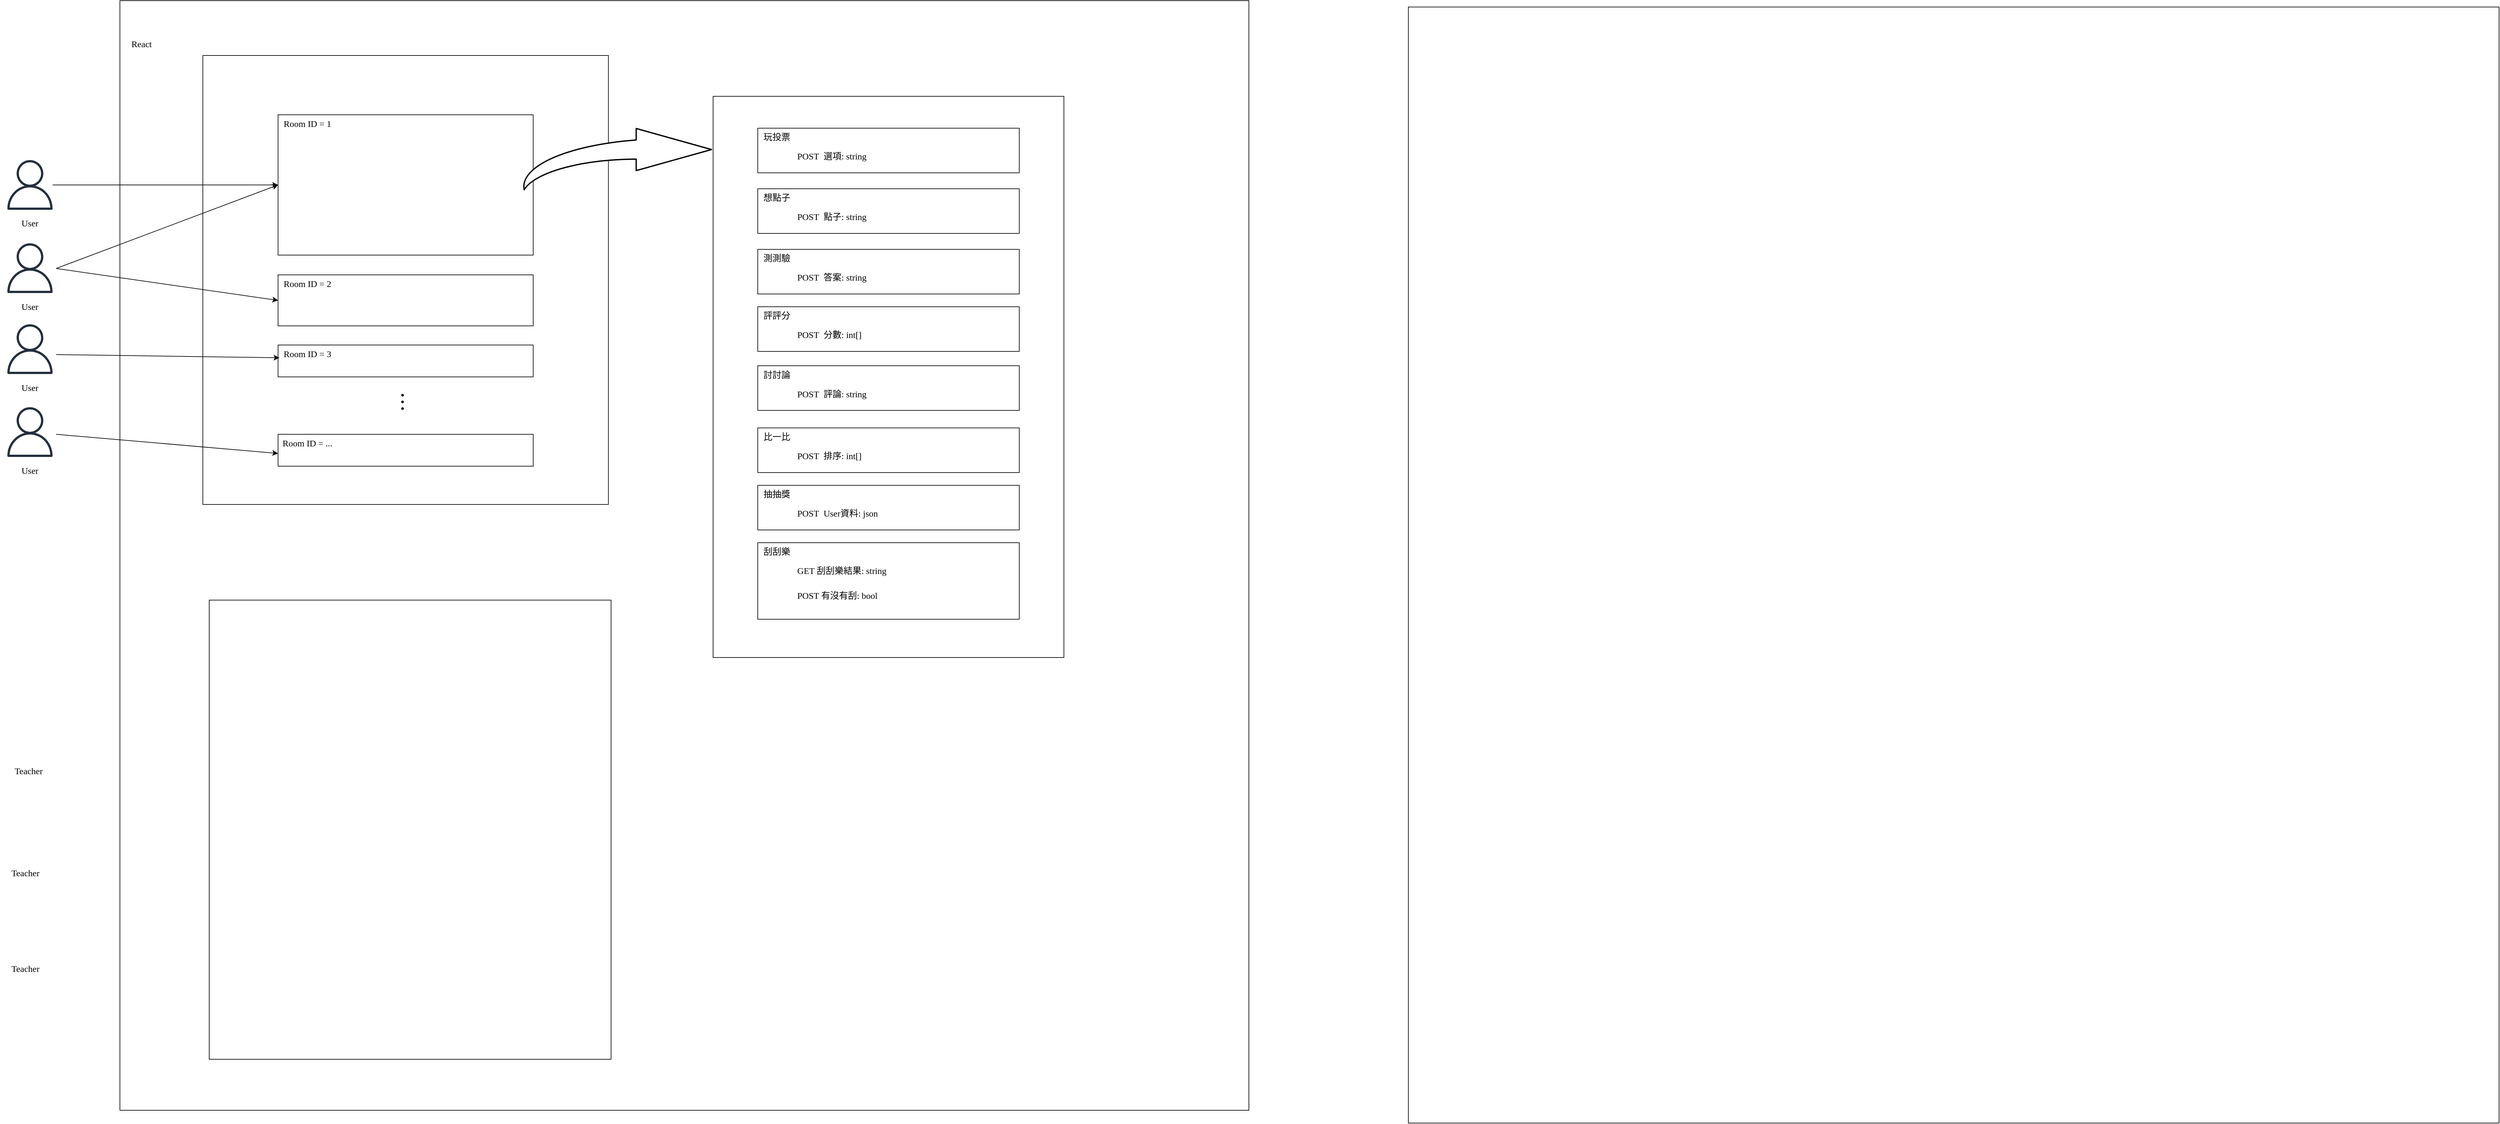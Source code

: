 <mxfile version="20.4.0" type="github">
  <diagram id="Ht1M8jgEwFfnCIfOTk4-" name="Page-1">
    <mxGraphModel dx="3555" dy="1905" grid="1" gridSize="10" guides="1" tooltips="1" connect="1" arrows="1" fold="1" page="1" pageScale="1" pageWidth="827" pageHeight="1169" math="0" shadow="0">
      <root>
        <mxCell id="0" />
        <mxCell id="1" parent="0" />
        <mxCell id="fuVhs1v6F_ChxewEycI6-27" value="" style="rounded=0;whiteSpace=wrap;html=1;" vertex="1" parent="1">
          <mxGeometry x="340" y="220" width="1770" height="1740" as="geometry" />
        </mxCell>
        <mxCell id="5Wh0mrcsmfjm4KpivzI_-6" value="" style="sketch=0;outlineConnect=0;fontColor=#232F3E;gradientColor=none;fillColor=#232F3D;strokeColor=none;dashed=0;verticalLabelPosition=bottom;verticalAlign=top;align=center;html=1;fontSize=12;fontStyle=0;aspect=fixed;pointerEvents=1;shape=mxgraph.aws4.user;" parent="1" vertex="1">
          <mxGeometry x="160" y="470" width="78" height="78" as="geometry" />
        </mxCell>
        <mxCell id="5Wh0mrcsmfjm4KpivzI_-8" value="" style="rounded=0;whiteSpace=wrap;html=1;" parent="1" vertex="1">
          <mxGeometry x="470" y="306" width="635.86" height="704" as="geometry" />
        </mxCell>
        <mxCell id="5Wh0mrcsmfjm4KpivzI_-15" value="" style="endArrow=classic;html=1;rounded=0;entryX=0;entryY=0.5;entryDx=0;entryDy=0;" parent="1" source="5Wh0mrcsmfjm4KpivzI_-6" target="5Wh0mrcsmfjm4KpivzI_-19" edge="1">
          <mxGeometry width="50" height="50" relative="1" as="geometry">
            <mxPoint x="230" y="520" as="sourcePoint" />
            <mxPoint x="370" y="490" as="targetPoint" />
          </mxGeometry>
        </mxCell>
        <mxCell id="5Wh0mrcsmfjm4KpivzI_-16" value="" style="shape=image;html=1;verticalAlign=top;verticalLabelPosition=bottom;labelBackgroundColor=#ffffff;imageAspect=0;aspect=fixed;image=https://cdn1.iconfinder.com/data/icons/ionicons-fill-vol-2/512/logo-react-128.png" parent="1" vertex="1">
          <mxGeometry x="340" y="220" width="68" height="68" as="geometry" />
        </mxCell>
        <mxCell id="5Wh0mrcsmfjm4KpivzI_-18" value="&lt;font face=&quot;Comic Sans MS&quot; style=&quot;font-size: 14px;&quot;&gt;React&lt;/font&gt;" style="text;html=1;strokeColor=none;fillColor=none;align=center;verticalAlign=middle;whiteSpace=wrap;rounded=0;" parent="1" vertex="1">
          <mxGeometry x="344" y="274" width="60" height="30" as="geometry" />
        </mxCell>
        <mxCell id="5Wh0mrcsmfjm4KpivzI_-19" value="" style="rounded=0;whiteSpace=wrap;html=1;fontFamily=Comic Sans MS;fontSize=14;" parent="1" vertex="1">
          <mxGeometry x="587.93" y="399" width="400" height="220" as="geometry" />
        </mxCell>
        <mxCell id="5Wh0mrcsmfjm4KpivzI_-20" value="Room ID = 1" style="text;html=1;strokeColor=none;fillColor=none;align=center;verticalAlign=middle;whiteSpace=wrap;rounded=0;fontFamily=Comic Sans MS;fontSize=14;" parent="1" vertex="1">
          <mxGeometry x="587.93" y="399" width="92.07" height="30" as="geometry" />
        </mxCell>
        <mxCell id="5Wh0mrcsmfjm4KpivzI_-21" value="" style="rounded=0;whiteSpace=wrap;html=1;fontFamily=Comic Sans MS;fontSize=14;" parent="1" vertex="1">
          <mxGeometry x="587.93" y="650" width="400" height="80" as="geometry" />
        </mxCell>
        <mxCell id="5Wh0mrcsmfjm4KpivzI_-22" value="Room ID = 2" style="text;html=1;strokeColor=none;fillColor=none;align=center;verticalAlign=middle;whiteSpace=wrap;rounded=0;fontFamily=Comic Sans MS;fontSize=14;" parent="1" vertex="1">
          <mxGeometry x="587.93" y="650" width="92.07" height="30" as="geometry" />
        </mxCell>
        <mxCell id="5Wh0mrcsmfjm4KpivzI_-23" value="" style="rounded=0;whiteSpace=wrap;html=1;fontFamily=Comic Sans MS;fontSize=14;" parent="1" vertex="1">
          <mxGeometry x="587.93" y="760" width="400" height="50" as="geometry" />
        </mxCell>
        <mxCell id="5Wh0mrcsmfjm4KpivzI_-24" value="Room ID = 3" style="text;html=1;strokeColor=none;fillColor=none;align=center;verticalAlign=middle;whiteSpace=wrap;rounded=0;fontFamily=Comic Sans MS;fontSize=14;" parent="1" vertex="1">
          <mxGeometry x="587.93" y="760" width="92.07" height="30" as="geometry" />
        </mxCell>
        <mxCell id="5Wh0mrcsmfjm4KpivzI_-26" value="&lt;h2&gt;&lt;b&gt;．．．&lt;/b&gt;&lt;/h2&gt;" style="text;html=1;strokeColor=none;fillColor=none;align=center;verticalAlign=middle;whiteSpace=wrap;rounded=0;fontFamily=Comic Sans MS;fontSize=14;rotation=90;" parent="1" vertex="1">
          <mxGeometry x="757.93" y="840" width="60" height="30" as="geometry" />
        </mxCell>
        <mxCell id="5Wh0mrcsmfjm4KpivzI_-27" value="" style="rounded=0;whiteSpace=wrap;html=1;fontFamily=Comic Sans MS;fontSize=14;" parent="1" vertex="1">
          <mxGeometry x="587.93" y="900" width="400" height="50" as="geometry" />
        </mxCell>
        <mxCell id="5Wh0mrcsmfjm4KpivzI_-28" value="Room ID = ..." style="text;html=1;strokeColor=none;fillColor=none;align=center;verticalAlign=middle;whiteSpace=wrap;rounded=0;fontFamily=Comic Sans MS;fontSize=14;" parent="1" vertex="1">
          <mxGeometry x="587.93" y="900" width="92.07" height="30" as="geometry" />
        </mxCell>
        <mxCell id="5Wh0mrcsmfjm4KpivzI_-29" value="User" style="text;html=1;strokeColor=none;fillColor=none;align=center;verticalAlign=middle;whiteSpace=wrap;rounded=0;fontFamily=Comic Sans MS;fontSize=14;" parent="1" vertex="1">
          <mxGeometry x="169" y="555" width="60" height="30" as="geometry" />
        </mxCell>
        <mxCell id="5Wh0mrcsmfjm4KpivzI_-30" value="" style="sketch=0;outlineConnect=0;fontColor=#232F3E;gradientColor=none;fillColor=#232F3D;strokeColor=none;dashed=0;verticalLabelPosition=bottom;verticalAlign=top;align=center;html=1;fontSize=12;fontStyle=0;aspect=fixed;pointerEvents=1;shape=mxgraph.aws4.user;" parent="1" vertex="1">
          <mxGeometry x="160" y="600.5" width="78" height="78" as="geometry" />
        </mxCell>
        <mxCell id="5Wh0mrcsmfjm4KpivzI_-31" value="User" style="text;html=1;strokeColor=none;fillColor=none;align=center;verticalAlign=middle;whiteSpace=wrap;rounded=0;fontFamily=Comic Sans MS;fontSize=14;" parent="1" vertex="1">
          <mxGeometry x="169" y="685.5" width="60" height="30" as="geometry" />
        </mxCell>
        <mxCell id="5Wh0mrcsmfjm4KpivzI_-32" value="" style="sketch=0;outlineConnect=0;fontColor=#232F3E;gradientColor=none;fillColor=#232F3D;strokeColor=none;dashed=0;verticalLabelPosition=bottom;verticalAlign=top;align=center;html=1;fontSize=12;fontStyle=0;aspect=fixed;pointerEvents=1;shape=mxgraph.aws4.user;" parent="1" vertex="1">
          <mxGeometry x="160" y="727.5" width="78" height="78" as="geometry" />
        </mxCell>
        <mxCell id="5Wh0mrcsmfjm4KpivzI_-33" value="User" style="text;html=1;strokeColor=none;fillColor=none;align=center;verticalAlign=middle;whiteSpace=wrap;rounded=0;fontFamily=Comic Sans MS;fontSize=14;" parent="1" vertex="1">
          <mxGeometry x="169" y="812.5" width="60" height="30" as="geometry" />
        </mxCell>
        <mxCell id="5Wh0mrcsmfjm4KpivzI_-34" value="" style="sketch=0;outlineConnect=0;fontColor=#232F3E;gradientColor=none;fillColor=#232F3D;strokeColor=none;dashed=0;verticalLabelPosition=bottom;verticalAlign=top;align=center;html=1;fontSize=12;fontStyle=0;aspect=fixed;pointerEvents=1;shape=mxgraph.aws4.user;" parent="1" vertex="1">
          <mxGeometry x="160" y="857.5" width="78" height="78" as="geometry" />
        </mxCell>
        <mxCell id="5Wh0mrcsmfjm4KpivzI_-35" value="User" style="text;html=1;strokeColor=none;fillColor=none;align=center;verticalAlign=middle;whiteSpace=wrap;rounded=0;fontFamily=Comic Sans MS;fontSize=14;" parent="1" vertex="1">
          <mxGeometry x="169" y="942.5" width="60" height="30" as="geometry" />
        </mxCell>
        <mxCell id="5Wh0mrcsmfjm4KpivzI_-36" value="" style="endArrow=classic;html=1;rounded=0;entryX=0;entryY=0.5;entryDx=0;entryDy=0;" parent="1" target="5Wh0mrcsmfjm4KpivzI_-19" edge="1">
          <mxGeometry width="50" height="50" relative="1" as="geometry">
            <mxPoint x="240" y="640" as="sourcePoint" />
            <mxPoint x="580" y="510" as="targetPoint" />
          </mxGeometry>
        </mxCell>
        <mxCell id="5Wh0mrcsmfjm4KpivzI_-37" value="" style="endArrow=classic;html=1;rounded=0;entryX=0;entryY=0.5;entryDx=0;entryDy=0;" parent="1" target="5Wh0mrcsmfjm4KpivzI_-21" edge="1">
          <mxGeometry width="50" height="50" relative="1" as="geometry">
            <mxPoint x="240" y="640" as="sourcePoint" />
            <mxPoint x="607.93" y="529" as="targetPoint" />
          </mxGeometry>
        </mxCell>
        <mxCell id="5Wh0mrcsmfjm4KpivzI_-38" value="" style="endArrow=classic;html=1;rounded=0;" parent="1" edge="1">
          <mxGeometry width="50" height="50" relative="1" as="geometry">
            <mxPoint x="240" y="775" as="sourcePoint" />
            <mxPoint x="590" y="780" as="targetPoint" />
          </mxGeometry>
        </mxCell>
        <mxCell id="5Wh0mrcsmfjm4KpivzI_-39" value="" style="endArrow=classic;html=1;rounded=0;entryX=0;entryY=1;entryDx=0;entryDy=0;" parent="1" target="5Wh0mrcsmfjm4KpivzI_-28" edge="1">
          <mxGeometry width="50" height="50" relative="1" as="geometry">
            <mxPoint x="240" y="900" as="sourcePoint" />
            <mxPoint x="607.93" y="710" as="targetPoint" />
          </mxGeometry>
        </mxCell>
        <mxCell id="5Wh0mrcsmfjm4KpivzI_-40" value="" style="shape=mxgraph.arrows.jump-in_arrow_1;html=1;verticalLabelPosition=bottom;verticalAlign=top;strokeWidth=2;strokeColor=#000000;fontFamily=Comic Sans MS;fontSize=14;rotation=-90;" parent="1" vertex="1">
          <mxGeometry x="1069" y="318" width="96" height="301" as="geometry" />
        </mxCell>
        <mxCell id="5Wh0mrcsmfjm4KpivzI_-41" value="" style="rounded=0;whiteSpace=wrap;html=1;fontFamily=Comic Sans MS;fontSize=14;" parent="1" vertex="1">
          <mxGeometry x="1270" y="370" width="550" height="880" as="geometry" />
        </mxCell>
        <mxCell id="5Wh0mrcsmfjm4KpivzI_-43" value="" style="rounded=0;whiteSpace=wrap;html=1;fontFamily=Comic Sans MS;fontSize=14;" parent="1" vertex="1">
          <mxGeometry x="1340" y="420" width="410" height="70" as="geometry" />
        </mxCell>
        <mxCell id="5Wh0mrcsmfjm4KpivzI_-44" value="&lt;font face=&quot;Verdana&quot;&gt;玩投票&lt;/font&gt;" style="text;html=1;strokeColor=none;fillColor=none;align=center;verticalAlign=middle;whiteSpace=wrap;rounded=0;fontFamily=Comic Sans MS;fontSize=14;" parent="1" vertex="1">
          <mxGeometry x="1340" y="420" width="60" height="30" as="geometry" />
        </mxCell>
        <mxCell id="5Wh0mrcsmfjm4KpivzI_-45" value="POST&amp;nbsp; 選項: string" style="text;html=1;strokeColor=none;fillColor=none;align=left;verticalAlign=middle;whiteSpace=wrap;rounded=0;fontFamily=Verdana;fontSize=14;" parent="1" vertex="1">
          <mxGeometry x="1400" y="450" width="190" height="30" as="geometry" />
        </mxCell>
        <mxCell id="5Wh0mrcsmfjm4KpivzI_-46" value="" style="rounded=0;whiteSpace=wrap;html=1;fontFamily=Verdana;fontSize=14;" parent="1" vertex="1">
          <mxGeometry x="480" y="1160" width="630" height="720" as="geometry" />
        </mxCell>
        <mxCell id="5Wh0mrcsmfjm4KpivzI_-50" value="" style="shape=image;html=1;verticalAlign=top;verticalLabelPosition=bottom;labelBackgroundColor=#ffffff;imageAspect=0;aspect=fixed;image=https://cdn4.iconfinder.com/data/icons/education-and-school-glyph-24-px/24/Instructor_professor_teacher_teaching_tutor_-128.png;fontFamily=Verdana;fontSize=14;" parent="1" vertex="1">
          <mxGeometry x="157.5" y="1326" width="88" height="88" as="geometry" />
        </mxCell>
        <mxCell id="5Wh0mrcsmfjm4KpivzI_-51" value="Teacher" style="text;html=1;strokeColor=none;fillColor=none;align=center;verticalAlign=middle;whiteSpace=wrap;rounded=0;fontFamily=Verdana;fontSize=14;" parent="1" vertex="1">
          <mxGeometry x="166.5" y="1414" width="60" height="30" as="geometry" />
        </mxCell>
        <mxCell id="5Wh0mrcsmfjm4KpivzI_-52" value="" style="shape=image;html=1;verticalAlign=top;verticalLabelPosition=bottom;labelBackgroundColor=#ffffff;imageAspect=0;aspect=fixed;image=https://cdn4.iconfinder.com/data/icons/education-and-school-glyph-24-px/24/Instructor_professor_teacher_teaching_tutor_-128.png;fontFamily=Verdana;fontSize=14;" parent="1" vertex="1">
          <mxGeometry x="152.5" y="1486" width="88" height="88" as="geometry" />
        </mxCell>
        <mxCell id="5Wh0mrcsmfjm4KpivzI_-53" value="Teacher" style="text;html=1;strokeColor=none;fillColor=none;align=center;verticalAlign=middle;whiteSpace=wrap;rounded=0;fontFamily=Verdana;fontSize=14;" parent="1" vertex="1">
          <mxGeometry x="161.5" y="1574" width="60" height="30" as="geometry" />
        </mxCell>
        <mxCell id="5Wh0mrcsmfjm4KpivzI_-54" value="" style="shape=image;html=1;verticalAlign=top;verticalLabelPosition=bottom;labelBackgroundColor=#ffffff;imageAspect=0;aspect=fixed;image=https://cdn4.iconfinder.com/data/icons/education-and-school-glyph-24-px/24/Instructor_professor_teacher_teaching_tutor_-128.png;fontFamily=Verdana;fontSize=14;" parent="1" vertex="1">
          <mxGeometry x="152.5" y="1636" width="88" height="88" as="geometry" />
        </mxCell>
        <mxCell id="5Wh0mrcsmfjm4KpivzI_-55" value="Teacher" style="text;html=1;strokeColor=none;fillColor=none;align=center;verticalAlign=middle;whiteSpace=wrap;rounded=0;fontFamily=Verdana;fontSize=14;" parent="1" vertex="1">
          <mxGeometry x="161.5" y="1724" width="60" height="30" as="geometry" />
        </mxCell>
        <mxCell id="fuVhs1v6F_ChxewEycI6-5" value="" style="rounded=0;whiteSpace=wrap;html=1;fontFamily=Comic Sans MS;fontSize=14;" vertex="1" parent="1">
          <mxGeometry x="1340" y="515" width="410" height="70" as="geometry" />
        </mxCell>
        <mxCell id="fuVhs1v6F_ChxewEycI6-6" value="&lt;font face=&quot;Verdana&quot;&gt;想點子&lt;/font&gt;" style="text;html=1;strokeColor=none;fillColor=none;align=center;verticalAlign=middle;whiteSpace=wrap;rounded=0;fontFamily=Comic Sans MS;fontSize=14;" vertex="1" parent="1">
          <mxGeometry x="1340" y="515" width="60" height="30" as="geometry" />
        </mxCell>
        <mxCell id="fuVhs1v6F_ChxewEycI6-7" value="POST&amp;nbsp; 點子: string" style="text;html=1;strokeColor=none;fillColor=none;align=left;verticalAlign=middle;whiteSpace=wrap;rounded=0;fontFamily=Verdana;fontSize=14;" vertex="1" parent="1">
          <mxGeometry x="1400" y="545" width="190" height="30" as="geometry" />
        </mxCell>
        <mxCell id="fuVhs1v6F_ChxewEycI6-8" value="" style="rounded=0;whiteSpace=wrap;html=1;fontFamily=Comic Sans MS;fontSize=14;" vertex="1" parent="1">
          <mxGeometry x="1340" y="610" width="410" height="70" as="geometry" />
        </mxCell>
        <mxCell id="fuVhs1v6F_ChxewEycI6-9" value="&lt;font face=&quot;Verdana&quot;&gt;測測驗&lt;/font&gt;" style="text;html=1;strokeColor=none;fillColor=none;align=center;verticalAlign=middle;whiteSpace=wrap;rounded=0;fontFamily=Comic Sans MS;fontSize=14;" vertex="1" parent="1">
          <mxGeometry x="1340" y="610" width="60" height="30" as="geometry" />
        </mxCell>
        <mxCell id="fuVhs1v6F_ChxewEycI6-10" value="POST&amp;nbsp; 答案: string" style="text;html=1;strokeColor=none;fillColor=none;align=left;verticalAlign=middle;whiteSpace=wrap;rounded=0;fontFamily=Verdana;fontSize=14;" vertex="1" parent="1">
          <mxGeometry x="1400" y="640" width="190" height="30" as="geometry" />
        </mxCell>
        <mxCell id="fuVhs1v6F_ChxewEycI6-11" value="" style="rounded=0;whiteSpace=wrap;html=1;fontFamily=Comic Sans MS;fontSize=14;" vertex="1" parent="1">
          <mxGeometry x="1340" y="700" width="410" height="70" as="geometry" />
        </mxCell>
        <mxCell id="fuVhs1v6F_ChxewEycI6-12" value="&lt;font face=&quot;Verdana&quot;&gt;評評分&lt;/font&gt;" style="text;html=1;strokeColor=none;fillColor=none;align=center;verticalAlign=middle;whiteSpace=wrap;rounded=0;fontFamily=Comic Sans MS;fontSize=14;" vertex="1" parent="1">
          <mxGeometry x="1340" y="700" width="60" height="30" as="geometry" />
        </mxCell>
        <mxCell id="fuVhs1v6F_ChxewEycI6-13" value="POST&amp;nbsp; 分數: int[]" style="text;html=1;strokeColor=none;fillColor=none;align=left;verticalAlign=middle;whiteSpace=wrap;rounded=0;fontFamily=Verdana;fontSize=14;" vertex="1" parent="1">
          <mxGeometry x="1400" y="730" width="190" height="30" as="geometry" />
        </mxCell>
        <mxCell id="fuVhs1v6F_ChxewEycI6-14" value="" style="rounded=0;whiteSpace=wrap;html=1;fontFamily=Comic Sans MS;fontSize=14;" vertex="1" parent="1">
          <mxGeometry x="1340" y="792.5" width="410" height="70" as="geometry" />
        </mxCell>
        <mxCell id="fuVhs1v6F_ChxewEycI6-15" value="&lt;font face=&quot;Verdana&quot;&gt;討討論&lt;/font&gt;" style="text;html=1;strokeColor=none;fillColor=none;align=center;verticalAlign=middle;whiteSpace=wrap;rounded=0;fontFamily=Comic Sans MS;fontSize=14;" vertex="1" parent="1">
          <mxGeometry x="1340" y="792.5" width="60" height="30" as="geometry" />
        </mxCell>
        <mxCell id="fuVhs1v6F_ChxewEycI6-16" value="POST&amp;nbsp; 評論: string" style="text;html=1;strokeColor=none;fillColor=none;align=left;verticalAlign=middle;whiteSpace=wrap;rounded=0;fontFamily=Verdana;fontSize=14;" vertex="1" parent="1">
          <mxGeometry x="1400" y="822.5" width="190" height="30" as="geometry" />
        </mxCell>
        <mxCell id="fuVhs1v6F_ChxewEycI6-17" value="" style="rounded=0;whiteSpace=wrap;html=1;fontFamily=Comic Sans MS;fontSize=14;" vertex="1" parent="1">
          <mxGeometry x="1340" y="890" width="410" height="70" as="geometry" />
        </mxCell>
        <mxCell id="fuVhs1v6F_ChxewEycI6-18" value="&lt;font face=&quot;Verdana&quot;&gt;比一比&lt;/font&gt;" style="text;html=1;strokeColor=none;fillColor=none;align=center;verticalAlign=middle;whiteSpace=wrap;rounded=0;fontFamily=Comic Sans MS;fontSize=14;" vertex="1" parent="1">
          <mxGeometry x="1340" y="890" width="60" height="30" as="geometry" />
        </mxCell>
        <mxCell id="fuVhs1v6F_ChxewEycI6-19" value="POST&amp;nbsp; 排序: int[]" style="text;html=1;strokeColor=none;fillColor=none;align=left;verticalAlign=middle;whiteSpace=wrap;rounded=0;fontFamily=Verdana;fontSize=14;" vertex="1" parent="1">
          <mxGeometry x="1400" y="920" width="190" height="30" as="geometry" />
        </mxCell>
        <mxCell id="fuVhs1v6F_ChxewEycI6-20" value="" style="rounded=0;whiteSpace=wrap;html=1;fontFamily=Comic Sans MS;fontSize=14;" vertex="1" parent="1">
          <mxGeometry x="1340" y="980" width="410" height="70" as="geometry" />
        </mxCell>
        <mxCell id="fuVhs1v6F_ChxewEycI6-21" value="&lt;font face=&quot;Verdana&quot;&gt;抽抽獎&lt;/font&gt;" style="text;html=1;strokeColor=none;fillColor=none;align=center;verticalAlign=middle;whiteSpace=wrap;rounded=0;fontFamily=Comic Sans MS;fontSize=14;" vertex="1" parent="1">
          <mxGeometry x="1340" y="980" width="60" height="30" as="geometry" />
        </mxCell>
        <mxCell id="fuVhs1v6F_ChxewEycI6-22" value="POST&amp;nbsp; User資料: json" style="text;html=1;strokeColor=none;fillColor=none;align=left;verticalAlign=middle;whiteSpace=wrap;rounded=0;fontFamily=Verdana;fontSize=14;" vertex="1" parent="1">
          <mxGeometry x="1400" y="1010" width="190" height="30" as="geometry" />
        </mxCell>
        <mxCell id="fuVhs1v6F_ChxewEycI6-23" value="" style="rounded=0;whiteSpace=wrap;html=1;fontFamily=Comic Sans MS;fontSize=14;" vertex="1" parent="1">
          <mxGeometry x="1340" y="1070" width="410" height="120" as="geometry" />
        </mxCell>
        <mxCell id="fuVhs1v6F_ChxewEycI6-24" value="&lt;font face=&quot;Verdana&quot;&gt;刮刮樂&lt;/font&gt;" style="text;html=1;strokeColor=none;fillColor=none;align=center;verticalAlign=middle;whiteSpace=wrap;rounded=0;fontFamily=Comic Sans MS;fontSize=14;" vertex="1" parent="1">
          <mxGeometry x="1340" y="1070" width="60" height="30" as="geometry" />
        </mxCell>
        <mxCell id="fuVhs1v6F_ChxewEycI6-25" value="GET&lt;span style=&quot;white-space: pre;&quot;&gt;	&lt;/span&gt;刮刮樂結果: string&amp;nbsp;" style="text;html=1;strokeColor=none;fillColor=none;align=left;verticalAlign=middle;whiteSpace=wrap;rounded=0;fontFamily=Verdana;fontSize=14;" vertex="1" parent="1">
          <mxGeometry x="1400" y="1100" width="190" height="30" as="geometry" />
        </mxCell>
        <mxCell id="fuVhs1v6F_ChxewEycI6-26" value="POST 有沒有刮: bool&amp;nbsp;" style="text;html=1;strokeColor=none;fillColor=none;align=left;verticalAlign=middle;whiteSpace=wrap;rounded=0;fontFamily=Verdana;fontSize=14;" vertex="1" parent="1">
          <mxGeometry x="1400" y="1139" width="190" height="30" as="geometry" />
        </mxCell>
        <mxCell id="fuVhs1v6F_ChxewEycI6-28" value="" style="rounded=0;whiteSpace=wrap;html=1;" vertex="1" parent="1">
          <mxGeometry x="2360" y="230" width="1710" height="1750" as="geometry" />
        </mxCell>
      </root>
    </mxGraphModel>
  </diagram>
</mxfile>
